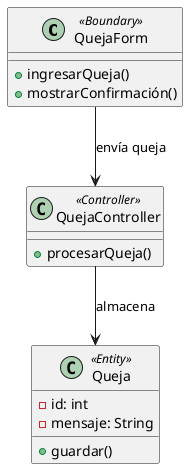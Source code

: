 @startuml EnviarQueja
class "QuejaForm" as QuejaForm <<Boundary>> {
  + ingresarQueja()
  + mostrarConfirmación()
}

class "QuejaController" as QuejaController <<Controller>> {
  + procesarQueja()
}

class "Queja" as Queja <<Entity>> {
  - id: int
  - mensaje: String
  + guardar()
}

QuejaForm --> QuejaController : "envía queja"
QuejaController --> Queja : "almacena"
@enduml